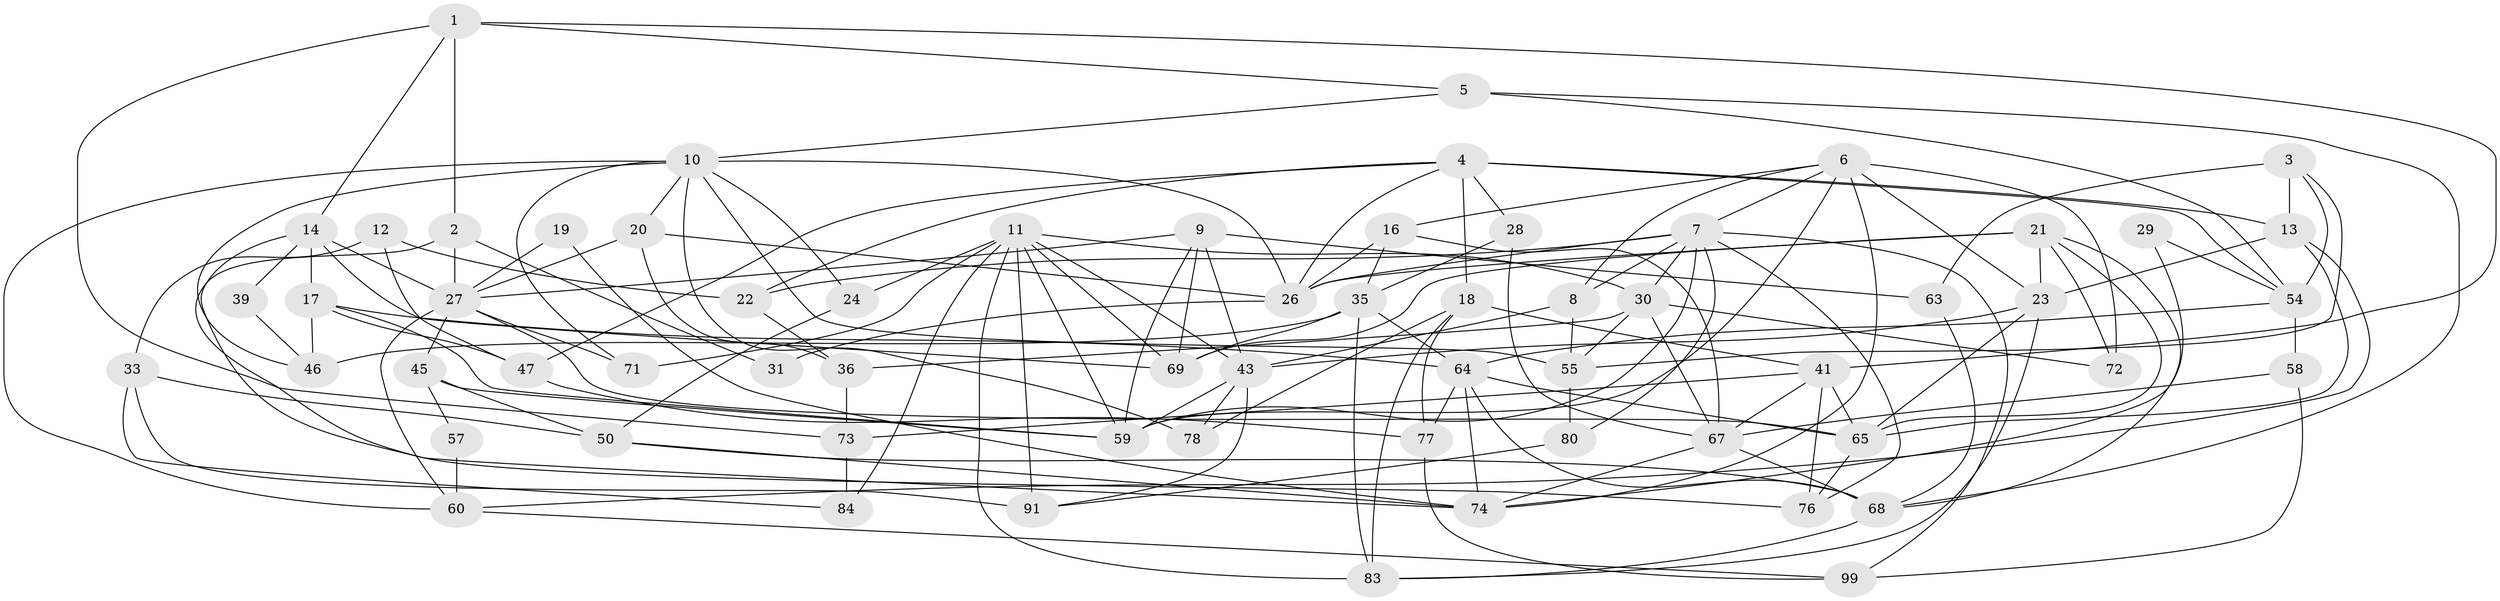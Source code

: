 // original degree distribution, {5: 0.23, 4: 0.36, 3: 0.2, 6: 0.06, 2: 0.12, 7: 0.03}
// Generated by graph-tools (version 1.1) at 2025/38/02/21/25 10:38:59]
// undirected, 63 vertices, 153 edges
graph export_dot {
graph [start="1"]
  node [color=gray90,style=filled];
  1;
  2;
  3 [super="+40"];
  4 [super="+15"];
  5 [super="+96"];
  6 [super="+88"];
  7 [super="+32"];
  8;
  9 [super="+98"];
  10 [super="+56"];
  11 [super="+34"];
  12;
  13 [super="+42"];
  14 [super="+25"];
  16 [super="+44"];
  17 [super="+75"];
  18;
  19;
  20;
  21 [super="+37"];
  22;
  23 [super="+87"];
  24;
  26 [super="+62"];
  27 [super="+100"];
  28 [super="+48"];
  29;
  30 [super="+38"];
  31;
  33 [super="+61"];
  35 [super="+49"];
  36 [super="+70"];
  39;
  41 [super="+51"];
  43 [super="+53"];
  45;
  46;
  47 [super="+85"];
  50 [super="+52"];
  54 [super="+81"];
  55;
  57;
  58;
  59 [super="+89"];
  60 [super="+97"];
  63;
  64 [super="+66"];
  65 [super="+82"];
  67 [super="+90"];
  68 [super="+92"];
  69;
  71;
  72;
  73 [super="+86"];
  74 [super="+94"];
  76;
  77 [super="+79"];
  78;
  80 [super="+93"];
  83 [super="+95"];
  84;
  91;
  99;
  1 -- 14;
  1 -- 5;
  1 -- 2;
  1 -- 41;
  1 -- 73;
  2 -- 27;
  2 -- 31;
  2 -- 74;
  3 -- 63;
  3 -- 54;
  3 -- 13 [weight=2];
  3 -- 55;
  4 -- 18;
  4 -- 28;
  4 -- 54;
  4 -- 26;
  4 -- 13;
  4 -- 22;
  4 -- 47;
  5 -- 10;
  5 -- 68;
  5 -- 54;
  6 -- 72;
  6 -- 16;
  6 -- 23;
  6 -- 59;
  6 -- 74;
  6 -- 8;
  6 -- 7;
  7 -- 30;
  7 -- 8;
  7 -- 99;
  7 -- 26;
  7 -- 80;
  7 -- 22;
  7 -- 59;
  7 -- 76;
  8 -- 55;
  8 -- 43;
  9 -- 69;
  9 -- 59;
  9 -- 27;
  9 -- 43;
  9 -- 63;
  10 -- 55;
  10 -- 46;
  10 -- 78;
  10 -- 26;
  10 -- 20;
  10 -- 71;
  10 -- 24;
  10 -- 60;
  11 -- 71;
  11 -- 91 [weight=2];
  11 -- 84;
  11 -- 69;
  11 -- 24;
  11 -- 30 [weight=2];
  11 -- 59;
  11 -- 83;
  11 -- 43;
  12 -- 22;
  12 -- 33;
  12 -- 47;
  13 -- 65;
  13 -- 23;
  13 -- 60;
  14 -- 76;
  14 -- 17;
  14 -- 27;
  14 -- 69;
  14 -- 39;
  16 -- 35;
  16 -- 67;
  16 -- 26;
  17 -- 46;
  17 -- 64;
  17 -- 59;
  17 -- 47;
  18 -- 78;
  18 -- 41;
  18 -- 77;
  18 -- 83;
  19 -- 27 [weight=2];
  19 -- 74;
  20 -- 26;
  20 -- 36;
  20 -- 27;
  21 -- 65;
  21 -- 68;
  21 -- 26 [weight=2];
  21 -- 72;
  21 -- 69;
  21 -- 23;
  22 -- 36;
  23 -- 83;
  23 -- 65;
  23 -- 43;
  24 -- 50;
  26 -- 31;
  27 -- 45;
  27 -- 71;
  27 -- 60;
  27 -- 65;
  28 -- 35;
  28 -- 67;
  29 -- 54;
  29 -- 74;
  30 -- 55;
  30 -- 72;
  30 -- 36;
  30 -- 67;
  33 -- 50 [weight=2];
  33 -- 84;
  33 -- 91;
  35 -- 64;
  35 -- 83;
  35 -- 69;
  35 -- 46;
  36 -- 73;
  39 -- 46;
  41 -- 76;
  41 -- 65;
  41 -- 73;
  41 -- 67;
  43 -- 91;
  43 -- 59;
  43 -- 78;
  45 -- 57;
  45 -- 59;
  45 -- 50;
  47 -- 77;
  50 -- 74;
  50 -- 68;
  54 -- 58;
  54 -- 64 [weight=2];
  55 -- 80;
  57 -- 60;
  58 -- 67;
  58 -- 99;
  60 -- 99;
  63 -- 68;
  64 -- 74;
  64 -- 68;
  64 -- 77;
  64 -- 65;
  65 -- 76;
  67 -- 74;
  67 -- 68;
  68 -- 83;
  73 -- 84;
  77 -- 99;
  80 -- 91;
}
